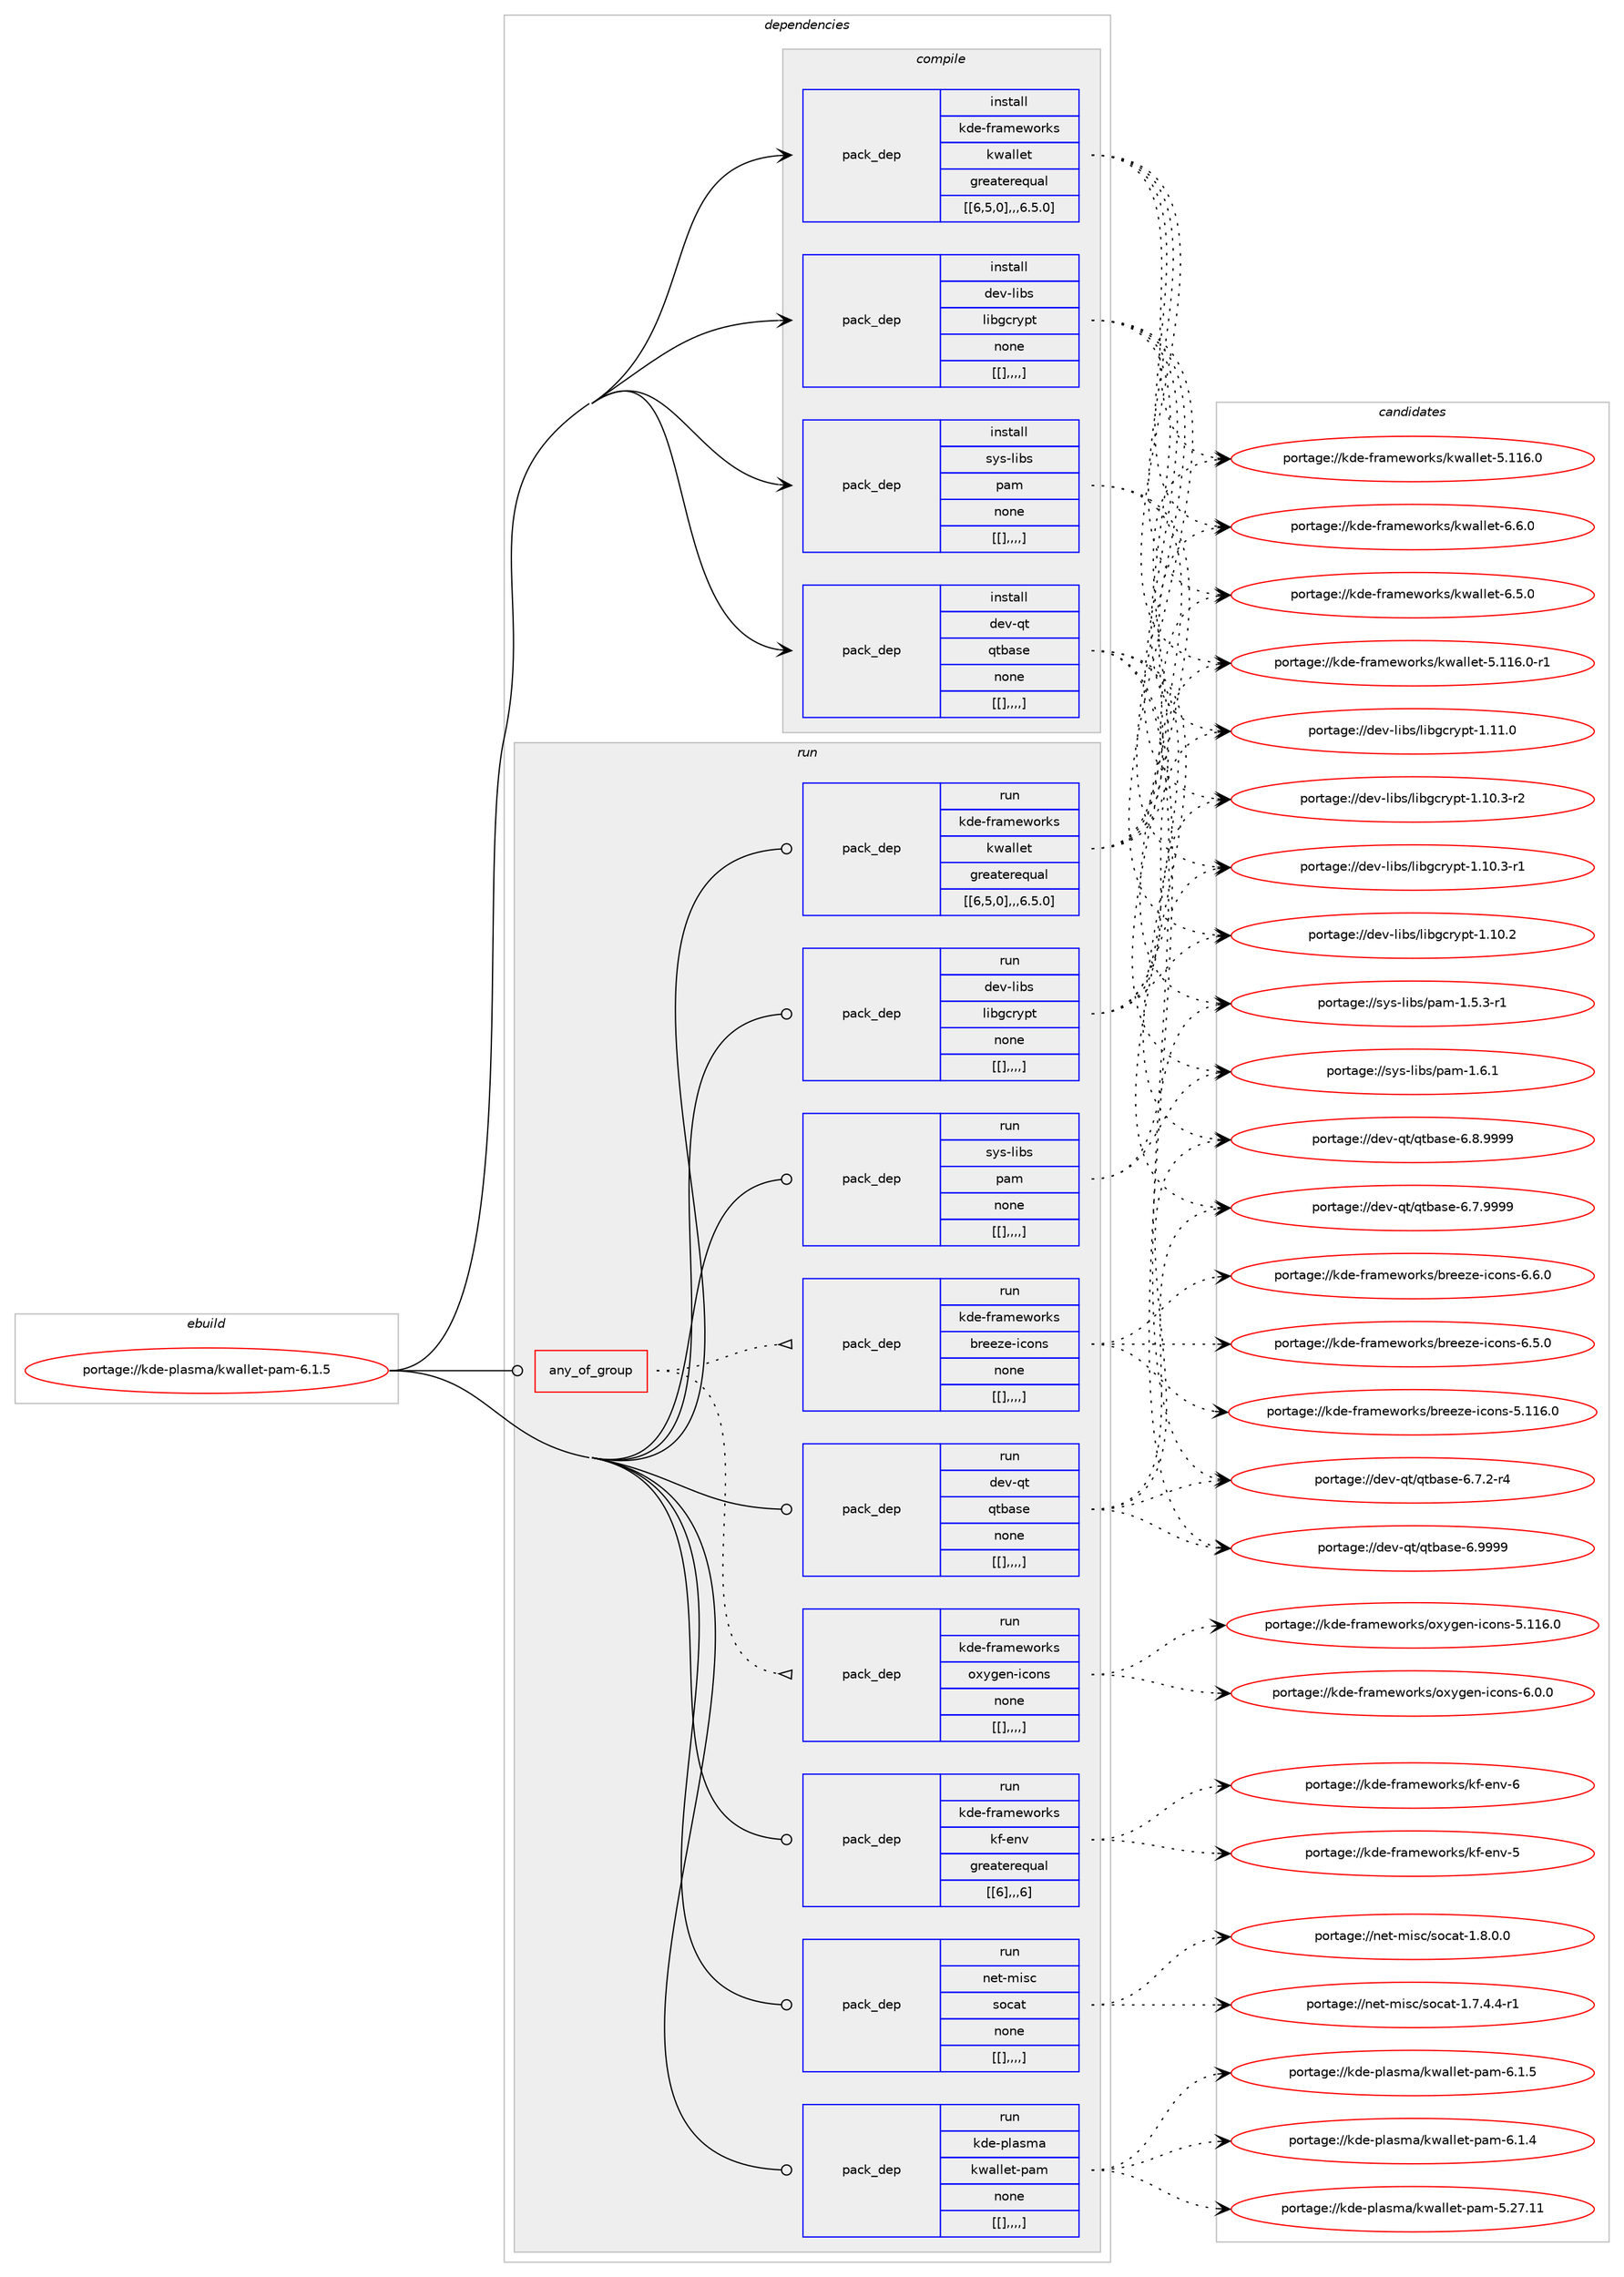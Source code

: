 digraph prolog {

# *************
# Graph options
# *************

newrank=true;
concentrate=true;
compound=true;
graph [rankdir=LR,fontname=Helvetica,fontsize=10,ranksep=1.5];#, ranksep=2.5, nodesep=0.2];
edge  [arrowhead=vee];
node  [fontname=Helvetica,fontsize=10];

# **********
# The ebuild
# **********

subgraph cluster_leftcol {
color=gray;
label=<<i>ebuild</i>>;
id [label="portage://kde-plasma/kwallet-pam-6.1.5", color=red, width=4, href="../kde-plasma/kwallet-pam-6.1.5.svg"];
}

# ****************
# The dependencies
# ****************

subgraph cluster_midcol {
color=gray;
label=<<i>dependencies</i>>;
subgraph cluster_compile {
fillcolor="#eeeeee";
style=filled;
label=<<i>compile</i>>;
subgraph pack208545 {
dependency281752 [label=<<TABLE BORDER="0" CELLBORDER="1" CELLSPACING="0" CELLPADDING="4" WIDTH="220"><TR><TD ROWSPAN="6" CELLPADDING="30">pack_dep</TD></TR><TR><TD WIDTH="110">install</TD></TR><TR><TD>dev-libs</TD></TR><TR><TD>libgcrypt</TD></TR><TR><TD>none</TD></TR><TR><TD>[[],,,,]</TD></TR></TABLE>>, shape=none, color=blue];
}
id:e -> dependency281752:w [weight=20,style="solid",arrowhead="vee"];
subgraph pack208546 {
dependency281753 [label=<<TABLE BORDER="0" CELLBORDER="1" CELLSPACING="0" CELLPADDING="4" WIDTH="220"><TR><TD ROWSPAN="6" CELLPADDING="30">pack_dep</TD></TR><TR><TD WIDTH="110">install</TD></TR><TR><TD>dev-qt</TD></TR><TR><TD>qtbase</TD></TR><TR><TD>none</TD></TR><TR><TD>[[],,,,]</TD></TR></TABLE>>, shape=none, color=blue];
}
id:e -> dependency281753:w [weight=20,style="solid",arrowhead="vee"];
subgraph pack208547 {
dependency281754 [label=<<TABLE BORDER="0" CELLBORDER="1" CELLSPACING="0" CELLPADDING="4" WIDTH="220"><TR><TD ROWSPAN="6" CELLPADDING="30">pack_dep</TD></TR><TR><TD WIDTH="110">install</TD></TR><TR><TD>kde-frameworks</TD></TR><TR><TD>kwallet</TD></TR><TR><TD>greaterequal</TD></TR><TR><TD>[[6,5,0],,,6.5.0]</TD></TR></TABLE>>, shape=none, color=blue];
}
id:e -> dependency281754:w [weight=20,style="solid",arrowhead="vee"];
subgraph pack208548 {
dependency281755 [label=<<TABLE BORDER="0" CELLBORDER="1" CELLSPACING="0" CELLPADDING="4" WIDTH="220"><TR><TD ROWSPAN="6" CELLPADDING="30">pack_dep</TD></TR><TR><TD WIDTH="110">install</TD></TR><TR><TD>sys-libs</TD></TR><TR><TD>pam</TD></TR><TR><TD>none</TD></TR><TR><TD>[[],,,,]</TD></TR></TABLE>>, shape=none, color=blue];
}
id:e -> dependency281755:w [weight=20,style="solid",arrowhead="vee"];
}
subgraph cluster_compileandrun {
fillcolor="#eeeeee";
style=filled;
label=<<i>compile and run</i>>;
}
subgraph cluster_run {
fillcolor="#eeeeee";
style=filled;
label=<<i>run</i>>;
subgraph any2086 {
dependency281756 [label=<<TABLE BORDER="0" CELLBORDER="1" CELLSPACING="0" CELLPADDING="4"><TR><TD CELLPADDING="10">any_of_group</TD></TR></TABLE>>, shape=none, color=red];subgraph pack208549 {
dependency281757 [label=<<TABLE BORDER="0" CELLBORDER="1" CELLSPACING="0" CELLPADDING="4" WIDTH="220"><TR><TD ROWSPAN="6" CELLPADDING="30">pack_dep</TD></TR><TR><TD WIDTH="110">run</TD></TR><TR><TD>kde-frameworks</TD></TR><TR><TD>breeze-icons</TD></TR><TR><TD>none</TD></TR><TR><TD>[[],,,,]</TD></TR></TABLE>>, shape=none, color=blue];
}
dependency281756:e -> dependency281757:w [weight=20,style="dotted",arrowhead="oinv"];
subgraph pack208550 {
dependency281758 [label=<<TABLE BORDER="0" CELLBORDER="1" CELLSPACING="0" CELLPADDING="4" WIDTH="220"><TR><TD ROWSPAN="6" CELLPADDING="30">pack_dep</TD></TR><TR><TD WIDTH="110">run</TD></TR><TR><TD>kde-frameworks</TD></TR><TR><TD>oxygen-icons</TD></TR><TR><TD>none</TD></TR><TR><TD>[[],,,,]</TD></TR></TABLE>>, shape=none, color=blue];
}
dependency281756:e -> dependency281758:w [weight=20,style="dotted",arrowhead="oinv"];
}
id:e -> dependency281756:w [weight=20,style="solid",arrowhead="odot"];
subgraph pack208551 {
dependency281759 [label=<<TABLE BORDER="0" CELLBORDER="1" CELLSPACING="0" CELLPADDING="4" WIDTH="220"><TR><TD ROWSPAN="6" CELLPADDING="30">pack_dep</TD></TR><TR><TD WIDTH="110">run</TD></TR><TR><TD>dev-libs</TD></TR><TR><TD>libgcrypt</TD></TR><TR><TD>none</TD></TR><TR><TD>[[],,,,]</TD></TR></TABLE>>, shape=none, color=blue];
}
id:e -> dependency281759:w [weight=20,style="solid",arrowhead="odot"];
subgraph pack208552 {
dependency281760 [label=<<TABLE BORDER="0" CELLBORDER="1" CELLSPACING="0" CELLPADDING="4" WIDTH="220"><TR><TD ROWSPAN="6" CELLPADDING="30">pack_dep</TD></TR><TR><TD WIDTH="110">run</TD></TR><TR><TD>dev-qt</TD></TR><TR><TD>qtbase</TD></TR><TR><TD>none</TD></TR><TR><TD>[[],,,,]</TD></TR></TABLE>>, shape=none, color=blue];
}
id:e -> dependency281760:w [weight=20,style="solid",arrowhead="odot"];
subgraph pack208553 {
dependency281761 [label=<<TABLE BORDER="0" CELLBORDER="1" CELLSPACING="0" CELLPADDING="4" WIDTH="220"><TR><TD ROWSPAN="6" CELLPADDING="30">pack_dep</TD></TR><TR><TD WIDTH="110">run</TD></TR><TR><TD>kde-frameworks</TD></TR><TR><TD>kf-env</TD></TR><TR><TD>greaterequal</TD></TR><TR><TD>[[6],,,6]</TD></TR></TABLE>>, shape=none, color=blue];
}
id:e -> dependency281761:w [weight=20,style="solid",arrowhead="odot"];
subgraph pack208554 {
dependency281762 [label=<<TABLE BORDER="0" CELLBORDER="1" CELLSPACING="0" CELLPADDING="4" WIDTH="220"><TR><TD ROWSPAN="6" CELLPADDING="30">pack_dep</TD></TR><TR><TD WIDTH="110">run</TD></TR><TR><TD>kde-frameworks</TD></TR><TR><TD>kwallet</TD></TR><TR><TD>greaterequal</TD></TR><TR><TD>[[6,5,0],,,6.5.0]</TD></TR></TABLE>>, shape=none, color=blue];
}
id:e -> dependency281762:w [weight=20,style="solid",arrowhead="odot"];
subgraph pack208555 {
dependency281763 [label=<<TABLE BORDER="0" CELLBORDER="1" CELLSPACING="0" CELLPADDING="4" WIDTH="220"><TR><TD ROWSPAN="6" CELLPADDING="30">pack_dep</TD></TR><TR><TD WIDTH="110">run</TD></TR><TR><TD>net-misc</TD></TR><TR><TD>socat</TD></TR><TR><TD>none</TD></TR><TR><TD>[[],,,,]</TD></TR></TABLE>>, shape=none, color=blue];
}
id:e -> dependency281763:w [weight=20,style="solid",arrowhead="odot"];
subgraph pack208556 {
dependency281764 [label=<<TABLE BORDER="0" CELLBORDER="1" CELLSPACING="0" CELLPADDING="4" WIDTH="220"><TR><TD ROWSPAN="6" CELLPADDING="30">pack_dep</TD></TR><TR><TD WIDTH="110">run</TD></TR><TR><TD>sys-libs</TD></TR><TR><TD>pam</TD></TR><TR><TD>none</TD></TR><TR><TD>[[],,,,]</TD></TR></TABLE>>, shape=none, color=blue];
}
id:e -> dependency281764:w [weight=20,style="solid",arrowhead="odot"];
subgraph pack208557 {
dependency281765 [label=<<TABLE BORDER="0" CELLBORDER="1" CELLSPACING="0" CELLPADDING="4" WIDTH="220"><TR><TD ROWSPAN="6" CELLPADDING="30">pack_dep</TD></TR><TR><TD WIDTH="110">run</TD></TR><TR><TD>kde-plasma</TD></TR><TR><TD>kwallet-pam</TD></TR><TR><TD>none</TD></TR><TR><TD>[[],,,,]</TD></TR></TABLE>>, shape=none, color=blue];
}
id:e -> dependency281765:w [weight=20,style="solid",arrowhead="odot"];
}
}

# **************
# The candidates
# **************

subgraph cluster_choices {
rank=same;
color=gray;
label=<<i>candidates</i>>;

subgraph choice208545 {
color=black;
nodesep=1;
choice100101118451081059811547108105981039911412111211645494649494648 [label="portage://dev-libs/libgcrypt-1.11.0", color=red, width=4,href="../dev-libs/libgcrypt-1.11.0.svg"];
choice1001011184510810598115471081059810399114121112116454946494846514511450 [label="portage://dev-libs/libgcrypt-1.10.3-r2", color=red, width=4,href="../dev-libs/libgcrypt-1.10.3-r2.svg"];
choice1001011184510810598115471081059810399114121112116454946494846514511449 [label="portage://dev-libs/libgcrypt-1.10.3-r1", color=red, width=4,href="../dev-libs/libgcrypt-1.10.3-r1.svg"];
choice100101118451081059811547108105981039911412111211645494649484650 [label="portage://dev-libs/libgcrypt-1.10.2", color=red, width=4,href="../dev-libs/libgcrypt-1.10.2.svg"];
dependency281752:e -> choice100101118451081059811547108105981039911412111211645494649494648:w [style=dotted,weight="100"];
dependency281752:e -> choice1001011184510810598115471081059810399114121112116454946494846514511450:w [style=dotted,weight="100"];
dependency281752:e -> choice1001011184510810598115471081059810399114121112116454946494846514511449:w [style=dotted,weight="100"];
dependency281752:e -> choice100101118451081059811547108105981039911412111211645494649484650:w [style=dotted,weight="100"];
}
subgraph choice208546 {
color=black;
nodesep=1;
choice1001011184511311647113116989711510145544657575757 [label="portage://dev-qt/qtbase-6.9999", color=red, width=4,href="../dev-qt/qtbase-6.9999.svg"];
choice10010111845113116471131169897115101455446564657575757 [label="portage://dev-qt/qtbase-6.8.9999", color=red, width=4,href="../dev-qt/qtbase-6.8.9999.svg"];
choice10010111845113116471131169897115101455446554657575757 [label="portage://dev-qt/qtbase-6.7.9999", color=red, width=4,href="../dev-qt/qtbase-6.7.9999.svg"];
choice100101118451131164711311698971151014554465546504511452 [label="portage://dev-qt/qtbase-6.7.2-r4", color=red, width=4,href="../dev-qt/qtbase-6.7.2-r4.svg"];
dependency281753:e -> choice1001011184511311647113116989711510145544657575757:w [style=dotted,weight="100"];
dependency281753:e -> choice10010111845113116471131169897115101455446564657575757:w [style=dotted,weight="100"];
dependency281753:e -> choice10010111845113116471131169897115101455446554657575757:w [style=dotted,weight="100"];
dependency281753:e -> choice100101118451131164711311698971151014554465546504511452:w [style=dotted,weight="100"];
}
subgraph choice208547 {
color=black;
nodesep=1;
choice10710010145102114971091011191111141071154710711997108108101116455446544648 [label="portage://kde-frameworks/kwallet-6.6.0", color=red, width=4,href="../kde-frameworks/kwallet-6.6.0.svg"];
choice10710010145102114971091011191111141071154710711997108108101116455446534648 [label="portage://kde-frameworks/kwallet-6.5.0", color=red, width=4,href="../kde-frameworks/kwallet-6.5.0.svg"];
choice1071001014510211497109101119111114107115471071199710810810111645534649495446484511449 [label="portage://kde-frameworks/kwallet-5.116.0-r1", color=red, width=4,href="../kde-frameworks/kwallet-5.116.0-r1.svg"];
choice107100101451021149710910111911111410711547107119971081081011164553464949544648 [label="portage://kde-frameworks/kwallet-5.116.0", color=red, width=4,href="../kde-frameworks/kwallet-5.116.0.svg"];
dependency281754:e -> choice10710010145102114971091011191111141071154710711997108108101116455446544648:w [style=dotted,weight="100"];
dependency281754:e -> choice10710010145102114971091011191111141071154710711997108108101116455446534648:w [style=dotted,weight="100"];
dependency281754:e -> choice1071001014510211497109101119111114107115471071199710810810111645534649495446484511449:w [style=dotted,weight="100"];
dependency281754:e -> choice107100101451021149710910111911111410711547107119971081081011164553464949544648:w [style=dotted,weight="100"];
}
subgraph choice208548 {
color=black;
nodesep=1;
choice11512111545108105981154711297109454946544649 [label="portage://sys-libs/pam-1.6.1", color=red, width=4,href="../sys-libs/pam-1.6.1.svg"];
choice115121115451081059811547112971094549465346514511449 [label="portage://sys-libs/pam-1.5.3-r1", color=red, width=4,href="../sys-libs/pam-1.5.3-r1.svg"];
dependency281755:e -> choice11512111545108105981154711297109454946544649:w [style=dotted,weight="100"];
dependency281755:e -> choice115121115451081059811547112971094549465346514511449:w [style=dotted,weight="100"];
}
subgraph choice208549 {
color=black;
nodesep=1;
choice107100101451021149710910111911111410711547981141011011221014510599111110115455446544648 [label="portage://kde-frameworks/breeze-icons-6.6.0", color=red, width=4,href="../kde-frameworks/breeze-icons-6.6.0.svg"];
choice107100101451021149710910111911111410711547981141011011221014510599111110115455446534648 [label="portage://kde-frameworks/breeze-icons-6.5.0", color=red, width=4,href="../kde-frameworks/breeze-icons-6.5.0.svg"];
choice1071001014510211497109101119111114107115479811410110112210145105991111101154553464949544648 [label="portage://kde-frameworks/breeze-icons-5.116.0", color=red, width=4,href="../kde-frameworks/breeze-icons-5.116.0.svg"];
dependency281757:e -> choice107100101451021149710910111911111410711547981141011011221014510599111110115455446544648:w [style=dotted,weight="100"];
dependency281757:e -> choice107100101451021149710910111911111410711547981141011011221014510599111110115455446534648:w [style=dotted,weight="100"];
dependency281757:e -> choice1071001014510211497109101119111114107115479811410110112210145105991111101154553464949544648:w [style=dotted,weight="100"];
}
subgraph choice208550 {
color=black;
nodesep=1;
choice1071001014510211497109101119111114107115471111201211031011104510599111110115455446484648 [label="portage://kde-frameworks/oxygen-icons-6.0.0", color=red, width=4,href="../kde-frameworks/oxygen-icons-6.0.0.svg"];
choice10710010145102114971091011191111141071154711112012110310111045105991111101154553464949544648 [label="portage://kde-frameworks/oxygen-icons-5.116.0", color=red, width=4,href="../kde-frameworks/oxygen-icons-5.116.0.svg"];
dependency281758:e -> choice1071001014510211497109101119111114107115471111201211031011104510599111110115455446484648:w [style=dotted,weight="100"];
dependency281758:e -> choice10710010145102114971091011191111141071154711112012110310111045105991111101154553464949544648:w [style=dotted,weight="100"];
}
subgraph choice208551 {
color=black;
nodesep=1;
choice100101118451081059811547108105981039911412111211645494649494648 [label="portage://dev-libs/libgcrypt-1.11.0", color=red, width=4,href="../dev-libs/libgcrypt-1.11.0.svg"];
choice1001011184510810598115471081059810399114121112116454946494846514511450 [label="portage://dev-libs/libgcrypt-1.10.3-r2", color=red, width=4,href="../dev-libs/libgcrypt-1.10.3-r2.svg"];
choice1001011184510810598115471081059810399114121112116454946494846514511449 [label="portage://dev-libs/libgcrypt-1.10.3-r1", color=red, width=4,href="../dev-libs/libgcrypt-1.10.3-r1.svg"];
choice100101118451081059811547108105981039911412111211645494649484650 [label="portage://dev-libs/libgcrypt-1.10.2", color=red, width=4,href="../dev-libs/libgcrypt-1.10.2.svg"];
dependency281759:e -> choice100101118451081059811547108105981039911412111211645494649494648:w [style=dotted,weight="100"];
dependency281759:e -> choice1001011184510810598115471081059810399114121112116454946494846514511450:w [style=dotted,weight="100"];
dependency281759:e -> choice1001011184510810598115471081059810399114121112116454946494846514511449:w [style=dotted,weight="100"];
dependency281759:e -> choice100101118451081059811547108105981039911412111211645494649484650:w [style=dotted,weight="100"];
}
subgraph choice208552 {
color=black;
nodesep=1;
choice1001011184511311647113116989711510145544657575757 [label="portage://dev-qt/qtbase-6.9999", color=red, width=4,href="../dev-qt/qtbase-6.9999.svg"];
choice10010111845113116471131169897115101455446564657575757 [label="portage://dev-qt/qtbase-6.8.9999", color=red, width=4,href="../dev-qt/qtbase-6.8.9999.svg"];
choice10010111845113116471131169897115101455446554657575757 [label="portage://dev-qt/qtbase-6.7.9999", color=red, width=4,href="../dev-qt/qtbase-6.7.9999.svg"];
choice100101118451131164711311698971151014554465546504511452 [label="portage://dev-qt/qtbase-6.7.2-r4", color=red, width=4,href="../dev-qt/qtbase-6.7.2-r4.svg"];
dependency281760:e -> choice1001011184511311647113116989711510145544657575757:w [style=dotted,weight="100"];
dependency281760:e -> choice10010111845113116471131169897115101455446564657575757:w [style=dotted,weight="100"];
dependency281760:e -> choice10010111845113116471131169897115101455446554657575757:w [style=dotted,weight="100"];
dependency281760:e -> choice100101118451131164711311698971151014554465546504511452:w [style=dotted,weight="100"];
}
subgraph choice208553 {
color=black;
nodesep=1;
choice107100101451021149710910111911111410711547107102451011101184554 [label="portage://kde-frameworks/kf-env-6", color=red, width=4,href="../kde-frameworks/kf-env-6.svg"];
choice107100101451021149710910111911111410711547107102451011101184553 [label="portage://kde-frameworks/kf-env-5", color=red, width=4,href="../kde-frameworks/kf-env-5.svg"];
dependency281761:e -> choice107100101451021149710910111911111410711547107102451011101184554:w [style=dotted,weight="100"];
dependency281761:e -> choice107100101451021149710910111911111410711547107102451011101184553:w [style=dotted,weight="100"];
}
subgraph choice208554 {
color=black;
nodesep=1;
choice10710010145102114971091011191111141071154710711997108108101116455446544648 [label="portage://kde-frameworks/kwallet-6.6.0", color=red, width=4,href="../kde-frameworks/kwallet-6.6.0.svg"];
choice10710010145102114971091011191111141071154710711997108108101116455446534648 [label="portage://kde-frameworks/kwallet-6.5.0", color=red, width=4,href="../kde-frameworks/kwallet-6.5.0.svg"];
choice1071001014510211497109101119111114107115471071199710810810111645534649495446484511449 [label="portage://kde-frameworks/kwallet-5.116.0-r1", color=red, width=4,href="../kde-frameworks/kwallet-5.116.0-r1.svg"];
choice107100101451021149710910111911111410711547107119971081081011164553464949544648 [label="portage://kde-frameworks/kwallet-5.116.0", color=red, width=4,href="../kde-frameworks/kwallet-5.116.0.svg"];
dependency281762:e -> choice10710010145102114971091011191111141071154710711997108108101116455446544648:w [style=dotted,weight="100"];
dependency281762:e -> choice10710010145102114971091011191111141071154710711997108108101116455446534648:w [style=dotted,weight="100"];
dependency281762:e -> choice1071001014510211497109101119111114107115471071199710810810111645534649495446484511449:w [style=dotted,weight="100"];
dependency281762:e -> choice107100101451021149710910111911111410711547107119971081081011164553464949544648:w [style=dotted,weight="100"];
}
subgraph choice208555 {
color=black;
nodesep=1;
choice11010111645109105115994711511199971164549465646484648 [label="portage://net-misc/socat-1.8.0.0", color=red, width=4,href="../net-misc/socat-1.8.0.0.svg"];
choice110101116451091051159947115111999711645494655465246524511449 [label="portage://net-misc/socat-1.7.4.4-r1", color=red, width=4,href="../net-misc/socat-1.7.4.4-r1.svg"];
dependency281763:e -> choice11010111645109105115994711511199971164549465646484648:w [style=dotted,weight="100"];
dependency281763:e -> choice110101116451091051159947115111999711645494655465246524511449:w [style=dotted,weight="100"];
}
subgraph choice208556 {
color=black;
nodesep=1;
choice11512111545108105981154711297109454946544649 [label="portage://sys-libs/pam-1.6.1", color=red, width=4,href="../sys-libs/pam-1.6.1.svg"];
choice115121115451081059811547112971094549465346514511449 [label="portage://sys-libs/pam-1.5.3-r1", color=red, width=4,href="../sys-libs/pam-1.5.3-r1.svg"];
dependency281764:e -> choice11512111545108105981154711297109454946544649:w [style=dotted,weight="100"];
dependency281764:e -> choice115121115451081059811547112971094549465346514511449:w [style=dotted,weight="100"];
}
subgraph choice208557 {
color=black;
nodesep=1;
choice10710010145112108971151099747107119971081081011164511297109455446494653 [label="portage://kde-plasma/kwallet-pam-6.1.5", color=red, width=4,href="../kde-plasma/kwallet-pam-6.1.5.svg"];
choice10710010145112108971151099747107119971081081011164511297109455446494652 [label="portage://kde-plasma/kwallet-pam-6.1.4", color=red, width=4,href="../kde-plasma/kwallet-pam-6.1.4.svg"];
choice107100101451121089711510997471071199710810810111645112971094553465055464949 [label="portage://kde-plasma/kwallet-pam-5.27.11", color=red, width=4,href="../kde-plasma/kwallet-pam-5.27.11.svg"];
dependency281765:e -> choice10710010145112108971151099747107119971081081011164511297109455446494653:w [style=dotted,weight="100"];
dependency281765:e -> choice10710010145112108971151099747107119971081081011164511297109455446494652:w [style=dotted,weight="100"];
dependency281765:e -> choice107100101451121089711510997471071199710810810111645112971094553465055464949:w [style=dotted,weight="100"];
}
}

}
